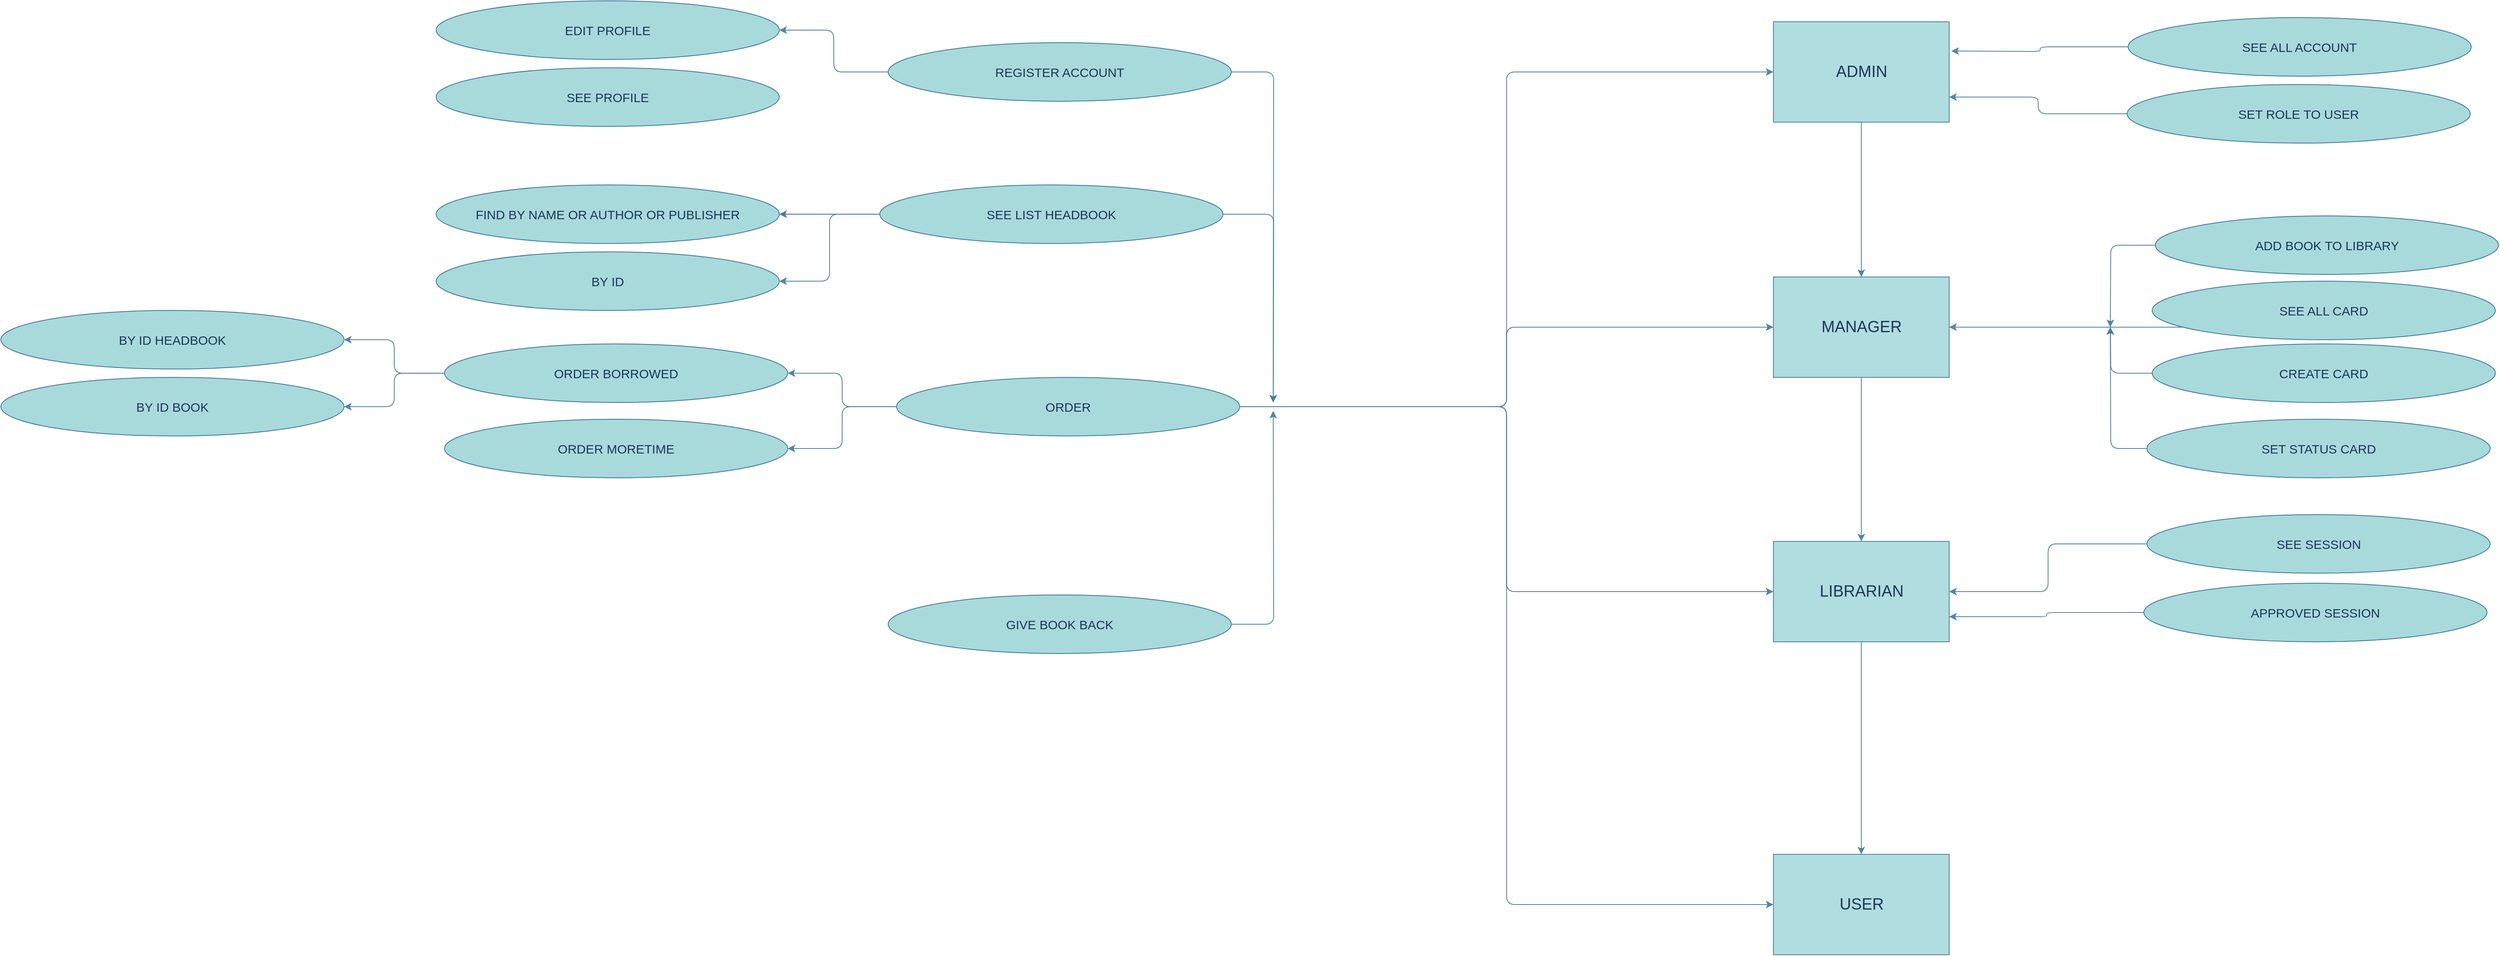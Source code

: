 <mxfile version="14.1.1" type="github">
  <diagram id="VyIlnhQxx9z8L8N3R-th" name="Page-1">
    <mxGraphModel dx="4414" dy="333" grid="1" gridSize="10" guides="1" tooltips="1" connect="1" arrows="1" fold="1" page="1" pageScale="1" pageWidth="1169" pageHeight="827" math="0" shadow="0">
      <root>
        <mxCell id="0" />
        <mxCell id="1" parent="0" />
        <mxCell id="uBuOwnsy8BzogA7vgE3k-1" value="" style="edgeStyle=orthogonalEdgeStyle;curved=0;rounded=1;sketch=0;orthogonalLoop=1;jettySize=auto;html=1;shadow=0;strokeColor=#457B9D;strokeWidth=1;fillColor=#A8DADC;fontSize=19;fontColor=#1D3557;opacity=90;" edge="1" parent="1" source="uBuOwnsy8BzogA7vgE3k-2" target="uBuOwnsy8BzogA7vgE3k-42">
          <mxGeometry relative="1" as="geometry" />
        </mxCell>
        <mxCell id="uBuOwnsy8BzogA7vgE3k-2" value="ADMIN" style="rounded=0;whiteSpace=wrap;html=1;labelBackgroundColor=none;sketch=0;strokeColor=#457B9D;fillColor=#A8DADC;gradientColor=none;fontSize=19;fontColor=#1D3557;align=center;opacity=90;strokeWidth=1;shadow=0;arcSize=12;" vertex="1" parent="1">
          <mxGeometry x="937.5" y="1565" width="210" height="120" as="geometry" />
        </mxCell>
        <mxCell id="uBuOwnsy8BzogA7vgE3k-3" value="" style="edgeStyle=orthogonalEdgeStyle;curved=0;rounded=1;sketch=0;orthogonalLoop=1;jettySize=auto;html=1;strokeColor=#457B9D;fillColor=#A8DADC;fontSize=15;fontColor=#1D3557;" edge="1" parent="1" source="uBuOwnsy8BzogA7vgE3k-6" target="uBuOwnsy8BzogA7vgE3k-31">
          <mxGeometry relative="1" as="geometry" />
        </mxCell>
        <mxCell id="uBuOwnsy8BzogA7vgE3k-4" style="edgeStyle=orthogonalEdgeStyle;curved=0;rounded=1;sketch=0;orthogonalLoop=1;jettySize=auto;html=1;shadow=0;strokeColor=#457B9D;strokeWidth=1;fillColor=#A8DADC;fontSize=19;fontColor=#1D3557;opacity=90;" edge="1" parent="1" source="uBuOwnsy8BzogA7vgE3k-6">
          <mxGeometry relative="1" as="geometry">
            <mxPoint x="340" y="2020" as="targetPoint" />
          </mxGeometry>
        </mxCell>
        <mxCell id="uBuOwnsy8BzogA7vgE3k-5" style="edgeStyle=orthogonalEdgeStyle;curved=0;rounded=1;sketch=0;orthogonalLoop=1;jettySize=auto;html=1;entryX=1;entryY=0.5;entryDx=0;entryDy=0;shadow=0;strokeColor=#457B9D;strokeWidth=1;fillColor=#A8DADC;fontSize=19;fontColor=#1D3557;opacity=90;" edge="1" parent="1" source="uBuOwnsy8BzogA7vgE3k-6" target="uBuOwnsy8BzogA7vgE3k-32">
          <mxGeometry relative="1" as="geometry" />
        </mxCell>
        <mxCell id="uBuOwnsy8BzogA7vgE3k-6" value="SEE LIST HEADBOOK" style="ellipse;whiteSpace=wrap;html=1;rounded=0;labelBackgroundColor=none;sketch=0;strokeColor=#457B9D;fillColor=#A8DADC;gradientColor=none;fontSize=15;fontColor=#1D3557;align=center;" vertex="1" parent="1">
          <mxGeometry x="-130" y="1760" width="410" height="70" as="geometry" />
        </mxCell>
        <mxCell id="uBuOwnsy8BzogA7vgE3k-7" style="edgeStyle=orthogonalEdgeStyle;curved=0;rounded=1;sketch=0;orthogonalLoop=1;jettySize=auto;html=1;entryX=1;entryY=0.5;entryDx=0;entryDy=0;shadow=0;strokeColor=#457B9D;strokeWidth=1;fillColor=#A8DADC;fontSize=15;fontColor=#1D3557;opacity=90;" edge="1" parent="1" source="uBuOwnsy8BzogA7vgE3k-13" target="uBuOwnsy8BzogA7vgE3k-16">
          <mxGeometry relative="1" as="geometry" />
        </mxCell>
        <mxCell id="uBuOwnsy8BzogA7vgE3k-8" style="edgeStyle=orthogonalEdgeStyle;curved=0;rounded=1;sketch=0;orthogonalLoop=1;jettySize=auto;html=1;entryX=1;entryY=0.5;entryDx=0;entryDy=0;shadow=0;strokeColor=#457B9D;strokeWidth=1;fillColor=#A8DADC;fontSize=15;fontColor=#1D3557;opacity=90;" edge="1" parent="1" source="uBuOwnsy8BzogA7vgE3k-13" target="uBuOwnsy8BzogA7vgE3k-17">
          <mxGeometry relative="1" as="geometry" />
        </mxCell>
        <mxCell id="uBuOwnsy8BzogA7vgE3k-9" style="edgeStyle=orthogonalEdgeStyle;curved=0;rounded=1;sketch=0;orthogonalLoop=1;jettySize=auto;html=1;entryX=0;entryY=0.5;entryDx=0;entryDy=0;shadow=0;strokeColor=#457B9D;strokeWidth=1;fillColor=#A8DADC;fontSize=19;fontColor=#1D3557;opacity=90;" edge="1" parent="1" source="uBuOwnsy8BzogA7vgE3k-13" target="uBuOwnsy8BzogA7vgE3k-2">
          <mxGeometry relative="1" as="geometry" />
        </mxCell>
        <mxCell id="uBuOwnsy8BzogA7vgE3k-10" style="edgeStyle=orthogonalEdgeStyle;curved=0;rounded=1;sketch=0;orthogonalLoop=1;jettySize=auto;html=1;entryX=0;entryY=0.5;entryDx=0;entryDy=0;shadow=0;strokeColor=#457B9D;strokeWidth=1;fillColor=#A8DADC;fontSize=19;fontColor=#1D3557;opacity=90;" edge="1" parent="1" source="uBuOwnsy8BzogA7vgE3k-13" target="uBuOwnsy8BzogA7vgE3k-42">
          <mxGeometry relative="1" as="geometry" />
        </mxCell>
        <mxCell id="uBuOwnsy8BzogA7vgE3k-11" style="edgeStyle=orthogonalEdgeStyle;curved=0;rounded=1;sketch=0;orthogonalLoop=1;jettySize=auto;html=1;entryX=0;entryY=0.5;entryDx=0;entryDy=0;shadow=0;strokeColor=#457B9D;strokeWidth=1;fillColor=#A8DADC;fontSize=19;fontColor=#1D3557;opacity=90;" edge="1" parent="1" source="uBuOwnsy8BzogA7vgE3k-13" target="uBuOwnsy8BzogA7vgE3k-45">
          <mxGeometry relative="1" as="geometry" />
        </mxCell>
        <mxCell id="uBuOwnsy8BzogA7vgE3k-12" style="edgeStyle=orthogonalEdgeStyle;curved=0;rounded=1;sketch=0;orthogonalLoop=1;jettySize=auto;html=1;entryX=0;entryY=0.5;entryDx=0;entryDy=0;shadow=0;strokeColor=#457B9D;strokeWidth=1;fillColor=#A8DADC;fontSize=19;fontColor=#1D3557;opacity=90;" edge="1" parent="1" source="uBuOwnsy8BzogA7vgE3k-13" target="uBuOwnsy8BzogA7vgE3k-44">
          <mxGeometry relative="1" as="geometry" />
        </mxCell>
        <mxCell id="uBuOwnsy8BzogA7vgE3k-13" value="ORDER" style="ellipse;whiteSpace=wrap;html=1;rounded=0;labelBackgroundColor=none;sketch=0;strokeColor=#457B9D;fillColor=#A8DADC;gradientColor=none;fontSize=15;fontColor=#1D3557;align=center;" vertex="1" parent="1">
          <mxGeometry x="-110" y="1990" width="410" height="70" as="geometry" />
        </mxCell>
        <mxCell id="uBuOwnsy8BzogA7vgE3k-14" value="" style="edgeStyle=orthogonalEdgeStyle;curved=0;rounded=1;sketch=0;orthogonalLoop=1;jettySize=auto;html=1;shadow=0;strokeColor=#457B9D;strokeWidth=1;fillColor=#A8DADC;fontSize=19;fontColor=#1D3557;opacity=90;" edge="1" parent="1" source="uBuOwnsy8BzogA7vgE3k-16" target="uBuOwnsy8BzogA7vgE3k-46">
          <mxGeometry relative="1" as="geometry" />
        </mxCell>
        <mxCell id="uBuOwnsy8BzogA7vgE3k-15" value="" style="edgeStyle=orthogonalEdgeStyle;curved=0;rounded=1;sketch=0;orthogonalLoop=1;jettySize=auto;html=1;shadow=0;strokeColor=#457B9D;strokeWidth=1;fillColor=#A8DADC;fontSize=19;fontColor=#1D3557;opacity=90;" edge="1" parent="1" source="uBuOwnsy8BzogA7vgE3k-16" target="uBuOwnsy8BzogA7vgE3k-47">
          <mxGeometry relative="1" as="geometry" />
        </mxCell>
        <mxCell id="uBuOwnsy8BzogA7vgE3k-16" value="ORDER BORROWED" style="ellipse;whiteSpace=wrap;html=1;rounded=0;labelBackgroundColor=none;sketch=0;strokeColor=#457B9D;fillColor=#A8DADC;gradientColor=none;fontSize=15;fontColor=#1D3557;align=center;" vertex="1" parent="1">
          <mxGeometry x="-650" y="1950" width="410" height="70" as="geometry" />
        </mxCell>
        <mxCell id="uBuOwnsy8BzogA7vgE3k-17" value="ORDER MORETIME" style="ellipse;whiteSpace=wrap;html=1;rounded=0;labelBackgroundColor=none;sketch=0;strokeColor=#457B9D;fillColor=#A8DADC;gradientColor=none;fontSize=15;fontColor=#1D3557;align=center;" vertex="1" parent="1">
          <mxGeometry x="-650" y="2040" width="410" height="70" as="geometry" />
        </mxCell>
        <mxCell id="uBuOwnsy8BzogA7vgE3k-18" style="edgeStyle=orthogonalEdgeStyle;curved=0;rounded=1;sketch=0;orthogonalLoop=1;jettySize=auto;html=1;shadow=0;strokeColor=#457B9D;strokeWidth=1;fillColor=#A8DADC;fontSize=19;fontColor=#1D3557;opacity=90;" edge="1" parent="1" source="uBuOwnsy8BzogA7vgE3k-19">
          <mxGeometry relative="1" as="geometry">
            <mxPoint x="340" y="2030" as="targetPoint" />
          </mxGeometry>
        </mxCell>
        <mxCell id="uBuOwnsy8BzogA7vgE3k-19" value="GIVE BOOK BACK" style="ellipse;whiteSpace=wrap;html=1;rounded=0;labelBackgroundColor=none;sketch=0;strokeColor=#457B9D;fillColor=#A8DADC;gradientColor=none;fontSize=15;fontColor=#1D3557;align=center;" vertex="1" parent="1">
          <mxGeometry x="-120" y="2250" width="410" height="70" as="geometry" />
        </mxCell>
        <mxCell id="uBuOwnsy8BzogA7vgE3k-20" style="edgeStyle=orthogonalEdgeStyle;curved=0;rounded=1;sketch=0;orthogonalLoop=1;jettySize=auto;html=1;shadow=0;strokeColor=#457B9D;strokeWidth=1;fillColor=#A8DADC;fontSize=19;fontColor=#1D3557;opacity=90;" edge="1" parent="1" source="uBuOwnsy8BzogA7vgE3k-22">
          <mxGeometry relative="1" as="geometry">
            <mxPoint x="340" y="2020" as="targetPoint" />
          </mxGeometry>
        </mxCell>
        <mxCell id="uBuOwnsy8BzogA7vgE3k-21" style="edgeStyle=orthogonalEdgeStyle;curved=0;rounded=1;sketch=0;orthogonalLoop=1;jettySize=auto;html=1;entryX=1;entryY=0.5;entryDx=0;entryDy=0;shadow=0;strokeColor=#457B9D;strokeWidth=1;fillColor=#A8DADC;fontSize=19;fontColor=#1D3557;opacity=90;" edge="1" parent="1" source="uBuOwnsy8BzogA7vgE3k-22" target="uBuOwnsy8BzogA7vgE3k-30">
          <mxGeometry relative="1" as="geometry" />
        </mxCell>
        <mxCell id="uBuOwnsy8BzogA7vgE3k-22" value="REGISTER ACCOUNT" style="ellipse;whiteSpace=wrap;html=1;rounded=0;labelBackgroundColor=none;sketch=0;strokeColor=#457B9D;fillColor=#A8DADC;gradientColor=none;fontSize=15;fontColor=#1D3557;align=center;" vertex="1" parent="1">
          <mxGeometry x="-120" y="1590" width="410" height="70" as="geometry" />
        </mxCell>
        <mxCell id="uBuOwnsy8BzogA7vgE3k-23" style="edgeStyle=orthogonalEdgeStyle;curved=0;rounded=1;sketch=0;orthogonalLoop=1;jettySize=auto;html=1;shadow=0;strokeColor=#457B9D;strokeWidth=1;fillColor=#A8DADC;fontSize=19;fontColor=#1D3557;opacity=90;" edge="1" parent="1" source="uBuOwnsy8BzogA7vgE3k-24">
          <mxGeometry relative="1" as="geometry">
            <mxPoint x="1340" y="1930" as="targetPoint" />
          </mxGeometry>
        </mxCell>
        <mxCell id="uBuOwnsy8BzogA7vgE3k-24" value="ADD BOOK TO LIBRARY" style="ellipse;whiteSpace=wrap;html=1;rounded=0;labelBackgroundColor=none;sketch=0;strokeColor=#457B9D;fillColor=#A8DADC;gradientColor=none;fontSize=15;fontColor=#1D3557;align=center;" vertex="1" parent="1">
          <mxGeometry x="1393.75" y="1797" width="410" height="70" as="geometry" />
        </mxCell>
        <mxCell id="uBuOwnsy8BzogA7vgE3k-25" style="edgeStyle=orthogonalEdgeStyle;curved=0;rounded=1;sketch=0;orthogonalLoop=1;jettySize=auto;html=1;entryX=1;entryY=0.5;entryDx=0;entryDy=0;shadow=0;strokeColor=#457B9D;strokeWidth=1;fillColor=#A8DADC;fontSize=19;fontColor=#1D3557;opacity=90;" edge="1" parent="1" source="uBuOwnsy8BzogA7vgE3k-26" target="uBuOwnsy8BzogA7vgE3k-42">
          <mxGeometry relative="1" as="geometry">
            <Array as="points">
              <mxPoint x="1330" y="1930" />
              <mxPoint x="1330" y="1930" />
            </Array>
          </mxGeometry>
        </mxCell>
        <mxCell id="uBuOwnsy8BzogA7vgE3k-26" value="SEE ALL CARD" style="ellipse;whiteSpace=wrap;html=1;rounded=0;labelBackgroundColor=none;sketch=0;strokeColor=#457B9D;fillColor=#A8DADC;gradientColor=none;fontSize=15;fontColor=#1D3557;align=center;" vertex="1" parent="1">
          <mxGeometry x="1390" y="1875" width="410" height="70" as="geometry" />
        </mxCell>
        <mxCell id="uBuOwnsy8BzogA7vgE3k-27" style="edgeStyle=orthogonalEdgeStyle;curved=0;rounded=1;sketch=0;orthogonalLoop=1;jettySize=auto;html=1;entryX=1;entryY=0.5;entryDx=0;entryDy=0;shadow=0;strokeColor=#457B9D;strokeWidth=1;fillColor=#A8DADC;fontSize=19;fontColor=#1D3557;opacity=90;" edge="1" parent="1" source="uBuOwnsy8BzogA7vgE3k-28" target="uBuOwnsy8BzogA7vgE3k-44">
          <mxGeometry relative="1" as="geometry" />
        </mxCell>
        <mxCell id="uBuOwnsy8BzogA7vgE3k-28" value="SEE SESSION" style="ellipse;whiteSpace=wrap;html=1;rounded=0;labelBackgroundColor=none;sketch=0;strokeColor=#457B9D;fillColor=#A8DADC;gradientColor=none;fontSize=15;fontColor=#1D3557;align=center;" vertex="1" parent="1">
          <mxGeometry x="1383.75" y="2154" width="410" height="70" as="geometry" />
        </mxCell>
        <mxCell id="uBuOwnsy8BzogA7vgE3k-29" value="SEE PROFILE" style="ellipse;whiteSpace=wrap;html=1;rounded=0;labelBackgroundColor=none;sketch=0;strokeColor=#457B9D;fillColor=#A8DADC;gradientColor=none;fontSize=15;fontColor=#1D3557;align=center;" vertex="1" parent="1">
          <mxGeometry x="-660" y="1620" width="410" height="70" as="geometry" />
        </mxCell>
        <mxCell id="uBuOwnsy8BzogA7vgE3k-30" value="EDIT PROFILE" style="ellipse;whiteSpace=wrap;html=1;rounded=0;labelBackgroundColor=none;sketch=0;strokeColor=#457B9D;fillColor=#A8DADC;gradientColor=none;fontSize=15;fontColor=#1D3557;align=center;" vertex="1" parent="1">
          <mxGeometry x="-660" y="1540" width="410" height="70" as="geometry" />
        </mxCell>
        <mxCell id="uBuOwnsy8BzogA7vgE3k-31" value="FIND BY NAME OR AUTHOR OR PUBLISHER" style="ellipse;whiteSpace=wrap;html=1;rounded=0;labelBackgroundColor=none;sketch=0;strokeColor=#457B9D;fillColor=#A8DADC;gradientColor=none;fontSize=15;fontColor=#1D3557;align=center;" vertex="1" parent="1">
          <mxGeometry x="-660" y="1760" width="410" height="70" as="geometry" />
        </mxCell>
        <mxCell id="uBuOwnsy8BzogA7vgE3k-32" value="BY ID" style="ellipse;whiteSpace=wrap;html=1;rounded=0;labelBackgroundColor=none;sketch=0;strokeColor=#457B9D;fillColor=#A8DADC;gradientColor=none;fontSize=15;fontColor=#1D3557;align=center;" vertex="1" parent="1">
          <mxGeometry x="-660" y="1840" width="410" height="70" as="geometry" />
        </mxCell>
        <mxCell id="uBuOwnsy8BzogA7vgE3k-33" style="edgeStyle=orthogonalEdgeStyle;curved=0;rounded=1;sketch=0;orthogonalLoop=1;jettySize=auto;html=1;entryX=1;entryY=0.75;entryDx=0;entryDy=0;shadow=0;strokeColor=#457B9D;strokeWidth=1;fillColor=#A8DADC;fontSize=19;fontColor=#1D3557;opacity=90;" edge="1" parent="1" source="uBuOwnsy8BzogA7vgE3k-34" target="uBuOwnsy8BzogA7vgE3k-44">
          <mxGeometry relative="1" as="geometry" />
        </mxCell>
        <mxCell id="uBuOwnsy8BzogA7vgE3k-34" value="APPROVED SESSION" style="ellipse;whiteSpace=wrap;html=1;rounded=0;labelBackgroundColor=none;sketch=0;strokeColor=#457B9D;fillColor=#A8DADC;gradientColor=none;fontSize=15;fontColor=#1D3557;align=center;" vertex="1" parent="1">
          <mxGeometry x="1380" y="2236" width="410" height="70" as="geometry" />
        </mxCell>
        <mxCell id="uBuOwnsy8BzogA7vgE3k-35" style="edgeStyle=orthogonalEdgeStyle;curved=0;rounded=1;sketch=0;orthogonalLoop=1;jettySize=auto;html=1;shadow=0;strokeColor=#457B9D;strokeWidth=1;fillColor=#A8DADC;fontSize=19;fontColor=#1D3557;opacity=90;" edge="1" parent="1" source="uBuOwnsy8BzogA7vgE3k-36">
          <mxGeometry relative="1" as="geometry">
            <mxPoint x="1150" y="1600" as="targetPoint" />
          </mxGeometry>
        </mxCell>
        <mxCell id="uBuOwnsy8BzogA7vgE3k-36" value="SEE ALL ACCOUNT" style="ellipse;whiteSpace=wrap;html=1;rounded=0;labelBackgroundColor=none;sketch=0;strokeColor=#457B9D;fillColor=#A8DADC;gradientColor=none;fontSize=15;fontColor=#1D3557;align=center;" vertex="1" parent="1">
          <mxGeometry x="1361.25" y="1560" width="410" height="70" as="geometry" />
        </mxCell>
        <mxCell id="uBuOwnsy8BzogA7vgE3k-37" style="edgeStyle=orthogonalEdgeStyle;curved=0;rounded=1;sketch=0;orthogonalLoop=1;jettySize=auto;html=1;entryX=1;entryY=0.75;entryDx=0;entryDy=0;shadow=0;strokeColor=#457B9D;strokeWidth=1;fillColor=#A8DADC;fontSize=19;fontColor=#1D3557;opacity=90;" edge="1" parent="1" source="uBuOwnsy8BzogA7vgE3k-38" target="uBuOwnsy8BzogA7vgE3k-2">
          <mxGeometry relative="1" as="geometry" />
        </mxCell>
        <mxCell id="uBuOwnsy8BzogA7vgE3k-38" value="SET ROLE TO USER" style="ellipse;whiteSpace=wrap;html=1;rounded=0;labelBackgroundColor=none;sketch=0;strokeColor=#457B9D;fillColor=#A8DADC;gradientColor=none;fontSize=15;fontColor=#1D3557;align=center;" vertex="1" parent="1">
          <mxGeometry x="1360" y="1640" width="410" height="70" as="geometry" />
        </mxCell>
        <mxCell id="uBuOwnsy8BzogA7vgE3k-39" style="edgeStyle=orthogonalEdgeStyle;curved=0;rounded=1;sketch=0;orthogonalLoop=1;jettySize=auto;html=1;shadow=0;strokeColor=#457B9D;strokeWidth=1;fillColor=#A8DADC;fontSize=19;fontColor=#1D3557;opacity=90;" edge="1" parent="1" source="uBuOwnsy8BzogA7vgE3k-40">
          <mxGeometry relative="1" as="geometry">
            <mxPoint x="1340" y="1930" as="targetPoint" />
          </mxGeometry>
        </mxCell>
        <mxCell id="uBuOwnsy8BzogA7vgE3k-40" value="CREATE CARD" style="ellipse;whiteSpace=wrap;html=1;rounded=0;labelBackgroundColor=none;sketch=0;strokeColor=#457B9D;fillColor=#A8DADC;gradientColor=none;fontSize=15;fontColor=#1D3557;align=center;" vertex="1" parent="1">
          <mxGeometry x="1390" y="1950" width="410" height="70" as="geometry" />
        </mxCell>
        <mxCell id="uBuOwnsy8BzogA7vgE3k-41" value="" style="edgeStyle=orthogonalEdgeStyle;curved=0;rounded=1;sketch=0;orthogonalLoop=1;jettySize=auto;html=1;shadow=0;strokeColor=#457B9D;strokeWidth=1;fillColor=#A8DADC;fontSize=19;fontColor=#1D3557;opacity=90;" edge="1" parent="1" source="uBuOwnsy8BzogA7vgE3k-42" target="uBuOwnsy8BzogA7vgE3k-44">
          <mxGeometry relative="1" as="geometry" />
        </mxCell>
        <mxCell id="uBuOwnsy8BzogA7vgE3k-42" value="MANAGER" style="rounded=0;whiteSpace=wrap;html=1;labelBackgroundColor=none;sketch=0;strokeColor=#457B9D;fillColor=#A8DADC;gradientColor=none;fontSize=19;fontColor=#1D3557;align=center;opacity=90;strokeWidth=1;shadow=0;arcSize=12;" vertex="1" parent="1">
          <mxGeometry x="937.5" y="1870" width="210" height="120" as="geometry" />
        </mxCell>
        <mxCell id="uBuOwnsy8BzogA7vgE3k-43" value="" style="edgeStyle=orthogonalEdgeStyle;curved=0;rounded=1;sketch=0;orthogonalLoop=1;jettySize=auto;html=1;shadow=0;strokeColor=#457B9D;strokeWidth=1;fillColor=#A8DADC;fontSize=19;fontColor=#1D3557;opacity=90;" edge="1" parent="1" source="uBuOwnsy8BzogA7vgE3k-44" target="uBuOwnsy8BzogA7vgE3k-45">
          <mxGeometry relative="1" as="geometry" />
        </mxCell>
        <mxCell id="uBuOwnsy8BzogA7vgE3k-44" value="LIBRARIAN" style="rounded=0;whiteSpace=wrap;html=1;labelBackgroundColor=none;sketch=0;strokeColor=#457B9D;fillColor=#A8DADC;gradientColor=none;fontSize=19;fontColor=#1D3557;align=center;opacity=90;strokeWidth=1;shadow=0;arcSize=12;" vertex="1" parent="1">
          <mxGeometry x="937.5" y="2186" width="210" height="120" as="geometry" />
        </mxCell>
        <mxCell id="uBuOwnsy8BzogA7vgE3k-45" value="USER" style="rounded=0;whiteSpace=wrap;html=1;labelBackgroundColor=none;sketch=0;strokeColor=#457B9D;fillColor=#A8DADC;gradientColor=none;fontSize=19;fontColor=#1D3557;align=center;opacity=90;strokeWidth=1;shadow=0;arcSize=12;" vertex="1" parent="1">
          <mxGeometry x="937.5" y="2560" width="210" height="120" as="geometry" />
        </mxCell>
        <mxCell id="uBuOwnsy8BzogA7vgE3k-46" value="BY ID HEADBOOK" style="ellipse;whiteSpace=wrap;html=1;rounded=0;labelBackgroundColor=none;sketch=0;strokeColor=#457B9D;fillColor=#A8DADC;gradientColor=none;fontSize=15;fontColor=#1D3557;align=center;" vertex="1" parent="1">
          <mxGeometry x="-1180" y="1910" width="410" height="70" as="geometry" />
        </mxCell>
        <mxCell id="uBuOwnsy8BzogA7vgE3k-47" value="BY ID BOOK" style="ellipse;whiteSpace=wrap;html=1;rounded=0;labelBackgroundColor=none;sketch=0;strokeColor=#457B9D;fillColor=#A8DADC;gradientColor=none;fontSize=15;fontColor=#1D3557;align=center;" vertex="1" parent="1">
          <mxGeometry x="-1180" y="1990" width="410" height="70" as="geometry" />
        </mxCell>
        <mxCell id="uBuOwnsy8BzogA7vgE3k-48" style="edgeStyle=orthogonalEdgeStyle;curved=0;rounded=1;sketch=0;orthogonalLoop=1;jettySize=auto;html=1;shadow=0;strokeColor=#457B9D;strokeWidth=1;fillColor=#A8DADC;fontSize=19;fontColor=#1D3557;opacity=90;" edge="1" parent="1" source="uBuOwnsy8BzogA7vgE3k-49">
          <mxGeometry relative="1" as="geometry">
            <mxPoint x="1340" y="1930" as="targetPoint" />
          </mxGeometry>
        </mxCell>
        <mxCell id="uBuOwnsy8BzogA7vgE3k-49" value="SET STATUS CARD" style="ellipse;whiteSpace=wrap;html=1;rounded=0;labelBackgroundColor=none;sketch=0;strokeColor=#457B9D;fillColor=#A8DADC;gradientColor=none;fontSize=15;fontColor=#1D3557;align=center;" vertex="1" parent="1">
          <mxGeometry x="1383.75" y="2040" width="410" height="70" as="geometry" />
        </mxCell>
      </root>
    </mxGraphModel>
  </diagram>
</mxfile>
